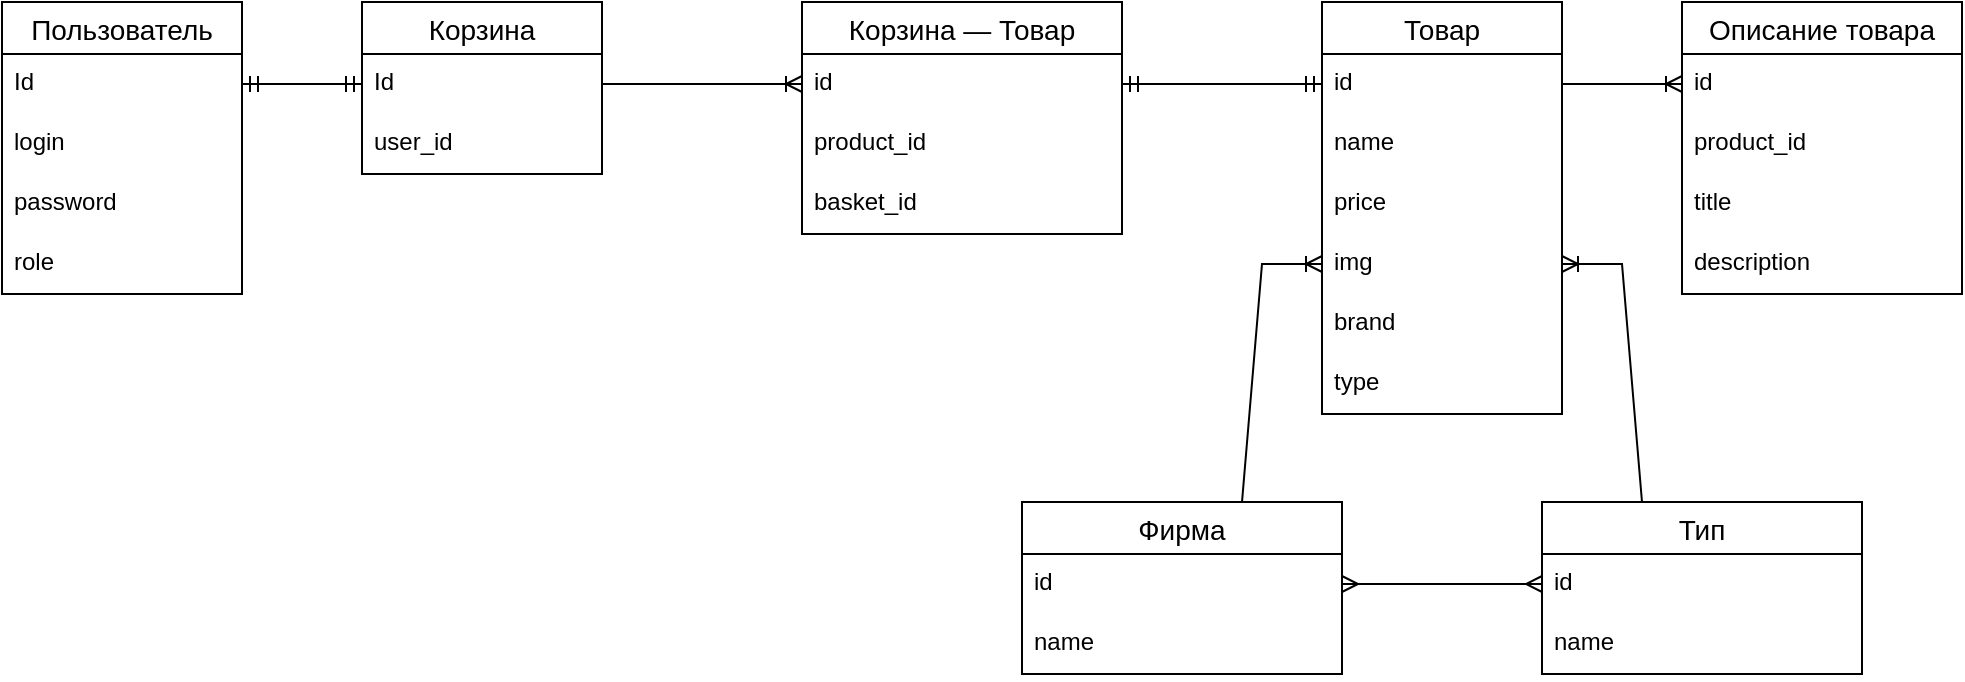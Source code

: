 <mxfile version="20.8.15" type="device"><diagram name="Страница 1" id="oa2RlY1B4k1ThMidUeZM"><mxGraphModel dx="2074" dy="756" grid="1" gridSize="10" guides="1" tooltips="1" connect="1" arrows="1" fold="1" page="1" pageScale="1" pageWidth="827" pageHeight="1169" math="0" shadow="0"><root><mxCell id="0"/><mxCell id="1" parent="0"/><mxCell id="4LVf3fliDxz_1lCjLFMi-1" value="Пользователь" style="swimlane;fontStyle=0;childLayout=stackLayout;horizontal=1;startSize=26;horizontalStack=0;resizeParent=1;resizeParentMax=0;resizeLast=0;collapsible=1;marginBottom=0;align=center;fontSize=14;" parent="1" vertex="1"><mxGeometry x="150" y="40" width="120" height="146" as="geometry"/></mxCell><mxCell id="4LVf3fliDxz_1lCjLFMi-2" value="Id" style="text;strokeColor=none;fillColor=none;spacingLeft=4;spacingRight=4;overflow=hidden;rotatable=0;points=[[0,0.5],[1,0.5]];portConstraint=eastwest;fontSize=12;" parent="4LVf3fliDxz_1lCjLFMi-1" vertex="1"><mxGeometry y="26" width="120" height="30" as="geometry"/></mxCell><mxCell id="4LVf3fliDxz_1lCjLFMi-3" value="login" style="text;strokeColor=none;fillColor=none;spacingLeft=4;spacingRight=4;overflow=hidden;rotatable=0;points=[[0,0.5],[1,0.5]];portConstraint=eastwest;fontSize=12;" parent="4LVf3fliDxz_1lCjLFMi-1" vertex="1"><mxGeometry y="56" width="120" height="30" as="geometry"/></mxCell><mxCell id="4LVf3fliDxz_1lCjLFMi-4" value="password" style="text;strokeColor=none;fillColor=none;spacingLeft=4;spacingRight=4;overflow=hidden;rotatable=0;points=[[0,0.5],[1,0.5]];portConstraint=eastwest;fontSize=12;" parent="4LVf3fliDxz_1lCjLFMi-1" vertex="1"><mxGeometry y="86" width="120" height="30" as="geometry"/></mxCell><mxCell id="4LVf3fliDxz_1lCjLFMi-7" value="role" style="text;strokeColor=none;fillColor=none;spacingLeft=4;spacingRight=4;overflow=hidden;rotatable=0;points=[[0,0.5],[1,0.5]];portConstraint=eastwest;fontSize=12;" parent="4LVf3fliDxz_1lCjLFMi-1" vertex="1"><mxGeometry y="116" width="120" height="30" as="geometry"/></mxCell><mxCell id="4LVf3fliDxz_1lCjLFMi-8" value="Корзина" style="swimlane;fontStyle=0;childLayout=stackLayout;horizontal=1;startSize=26;horizontalStack=0;resizeParent=1;resizeParentMax=0;resizeLast=0;collapsible=1;marginBottom=0;align=center;fontSize=14;" parent="1" vertex="1"><mxGeometry x="330" y="40" width="120" height="86" as="geometry"/></mxCell><mxCell id="4LVf3fliDxz_1lCjLFMi-9" value="Id" style="text;strokeColor=none;fillColor=none;spacingLeft=4;spacingRight=4;overflow=hidden;rotatable=0;points=[[0,0.5],[1,0.5]];portConstraint=eastwest;fontSize=12;" parent="4LVf3fliDxz_1lCjLFMi-8" vertex="1"><mxGeometry y="26" width="120" height="30" as="geometry"/></mxCell><mxCell id="4LVf3fliDxz_1lCjLFMi-10" value="user_id" style="text;strokeColor=none;fillColor=none;spacingLeft=4;spacingRight=4;overflow=hidden;rotatable=0;points=[[0,0.5],[1,0.5]];portConstraint=eastwest;fontSize=12;" parent="4LVf3fliDxz_1lCjLFMi-8" vertex="1"><mxGeometry y="56" width="120" height="30" as="geometry"/></mxCell><mxCell id="4LVf3fliDxz_1lCjLFMi-13" value="" style="edgeStyle=entityRelationEdgeStyle;fontSize=12;html=1;endArrow=ERmandOne;startArrow=ERmandOne;rounded=0;exitX=1;exitY=0.5;exitDx=0;exitDy=0;entryX=0;entryY=0.5;entryDx=0;entryDy=0;" parent="1" source="4LVf3fliDxz_1lCjLFMi-2" target="4LVf3fliDxz_1lCjLFMi-9" edge="1"><mxGeometry width="100" height="100" relative="1" as="geometry"><mxPoint x="360" y="440" as="sourcePoint"/><mxPoint x="460" y="340" as="targetPoint"/></mxGeometry></mxCell><mxCell id="4LVf3fliDxz_1lCjLFMi-14" value="Товар" style="swimlane;fontStyle=0;childLayout=stackLayout;horizontal=1;startSize=26;horizontalStack=0;resizeParent=1;resizeParentMax=0;resizeLast=0;collapsible=1;marginBottom=0;align=center;fontSize=14;" parent="1" vertex="1"><mxGeometry x="810" y="40" width="120" height="206" as="geometry"/></mxCell><mxCell id="4LVf3fliDxz_1lCjLFMi-15" value="id" style="text;strokeColor=none;fillColor=none;spacingLeft=4;spacingRight=4;overflow=hidden;rotatable=0;points=[[0,0.5],[1,0.5]];portConstraint=eastwest;fontSize=12;" parent="4LVf3fliDxz_1lCjLFMi-14" vertex="1"><mxGeometry y="26" width="120" height="30" as="geometry"/></mxCell><mxCell id="4LVf3fliDxz_1lCjLFMi-16" value="name" style="text;strokeColor=none;fillColor=none;spacingLeft=4;spacingRight=4;overflow=hidden;rotatable=0;points=[[0,0.5],[1,0.5]];portConstraint=eastwest;fontSize=12;" parent="4LVf3fliDxz_1lCjLFMi-14" vertex="1"><mxGeometry y="56" width="120" height="30" as="geometry"/></mxCell><mxCell id="4LVf3fliDxz_1lCjLFMi-17" value="price" style="text;strokeColor=none;fillColor=none;spacingLeft=4;spacingRight=4;overflow=hidden;rotatable=0;points=[[0,0.5],[1,0.5]];portConstraint=eastwest;fontSize=12;" parent="4LVf3fliDxz_1lCjLFMi-14" vertex="1"><mxGeometry y="86" width="120" height="30" as="geometry"/></mxCell><mxCell id="4LVf3fliDxz_1lCjLFMi-19" value="img" style="text;strokeColor=none;fillColor=none;spacingLeft=4;spacingRight=4;overflow=hidden;rotatable=0;points=[[0,0.5],[1,0.5]];portConstraint=eastwest;fontSize=12;" parent="4LVf3fliDxz_1lCjLFMi-14" vertex="1"><mxGeometry y="116" width="120" height="30" as="geometry"/></mxCell><mxCell id="rTJbIqsuHbZrVH6nDI8x-12" value="brand" style="text;strokeColor=none;fillColor=none;spacingLeft=4;spacingRight=4;overflow=hidden;rotatable=0;points=[[0,0.5],[1,0.5]];portConstraint=eastwest;fontSize=12;" vertex="1" parent="4LVf3fliDxz_1lCjLFMi-14"><mxGeometry y="146" width="120" height="30" as="geometry"/></mxCell><mxCell id="rTJbIqsuHbZrVH6nDI8x-13" value="type" style="text;strokeColor=none;fillColor=none;spacingLeft=4;spacingRight=4;overflow=hidden;rotatable=0;points=[[0,0.5],[1,0.5]];portConstraint=eastwest;fontSize=12;" vertex="1" parent="4LVf3fliDxz_1lCjLFMi-14"><mxGeometry y="176" width="120" height="30" as="geometry"/></mxCell><mxCell id="4LVf3fliDxz_1lCjLFMi-20" value="Описание товара" style="swimlane;fontStyle=0;childLayout=stackLayout;horizontal=1;startSize=26;horizontalStack=0;resizeParent=1;resizeParentMax=0;resizeLast=0;collapsible=1;marginBottom=0;align=center;fontSize=14;" parent="1" vertex="1"><mxGeometry x="990" y="40" width="140" height="146" as="geometry"/></mxCell><mxCell id="4LVf3fliDxz_1lCjLFMi-21" value="id" style="text;strokeColor=none;fillColor=none;spacingLeft=4;spacingRight=4;overflow=hidden;rotatable=0;points=[[0,0.5],[1,0.5]];portConstraint=eastwest;fontSize=12;" parent="4LVf3fliDxz_1lCjLFMi-20" vertex="1"><mxGeometry y="26" width="140" height="30" as="geometry"/></mxCell><mxCell id="4LVf3fliDxz_1lCjLFMi-22" value="product_id" style="text;strokeColor=none;fillColor=none;spacingLeft=4;spacingRight=4;overflow=hidden;rotatable=0;points=[[0,0.5],[1,0.5]];portConstraint=eastwest;fontSize=12;" parent="4LVf3fliDxz_1lCjLFMi-20" vertex="1"><mxGeometry y="56" width="140" height="30" as="geometry"/></mxCell><mxCell id="4LVf3fliDxz_1lCjLFMi-24" value="title" style="text;strokeColor=none;fillColor=none;spacingLeft=4;spacingRight=4;overflow=hidden;rotatable=0;points=[[0,0.5],[1,0.5]];portConstraint=eastwest;fontSize=12;" parent="4LVf3fliDxz_1lCjLFMi-20" vertex="1"><mxGeometry y="86" width="140" height="30" as="geometry"/></mxCell><mxCell id="4LVf3fliDxz_1lCjLFMi-23" value="description" style="text;strokeColor=none;fillColor=none;spacingLeft=4;spacingRight=4;overflow=hidden;rotatable=0;points=[[0,0.5],[1,0.5]];portConstraint=eastwest;fontSize=12;" parent="4LVf3fliDxz_1lCjLFMi-20" vertex="1"><mxGeometry y="116" width="140" height="30" as="geometry"/></mxCell><mxCell id="4LVf3fliDxz_1lCjLFMi-26" value="" style="edgeStyle=entityRelationEdgeStyle;fontSize=12;html=1;endArrow=ERoneToMany;rounded=0;exitX=1;exitY=0.5;exitDx=0;exitDy=0;entryX=0;entryY=0.5;entryDx=0;entryDy=0;" parent="1" source="4LVf3fliDxz_1lCjLFMi-15" target="4LVf3fliDxz_1lCjLFMi-21" edge="1"><mxGeometry width="100" height="100" relative="1" as="geometry"><mxPoint x="1020" y="60" as="sourcePoint"/><mxPoint x="990" y="130" as="targetPoint"/></mxGeometry></mxCell><mxCell id="4LVf3fliDxz_1lCjLFMi-27" value="Корзина — Товар" style="swimlane;fontStyle=0;childLayout=stackLayout;horizontal=1;startSize=26;horizontalStack=0;resizeParent=1;resizeParentMax=0;resizeLast=0;collapsible=1;marginBottom=0;align=center;fontSize=14;" parent="1" vertex="1"><mxGeometry x="550" y="40" width="160" height="116" as="geometry"/></mxCell><mxCell id="4LVf3fliDxz_1lCjLFMi-28" value="id" style="text;strokeColor=none;fillColor=none;spacingLeft=4;spacingRight=4;overflow=hidden;rotatable=0;points=[[0,0.5],[1,0.5]];portConstraint=eastwest;fontSize=12;" parent="4LVf3fliDxz_1lCjLFMi-27" vertex="1"><mxGeometry y="26" width="160" height="30" as="geometry"/></mxCell><mxCell id="4LVf3fliDxz_1lCjLFMi-29" value="product_id" style="text;strokeColor=none;fillColor=none;spacingLeft=4;spacingRight=4;overflow=hidden;rotatable=0;points=[[0,0.5],[1,0.5]];portConstraint=eastwest;fontSize=12;" parent="4LVf3fliDxz_1lCjLFMi-27" vertex="1"><mxGeometry y="56" width="160" height="30" as="geometry"/></mxCell><mxCell id="4LVf3fliDxz_1lCjLFMi-30" value="basket_id" style="text;strokeColor=none;fillColor=none;spacingLeft=4;spacingRight=4;overflow=hidden;rotatable=0;points=[[0,0.5],[1,0.5]];portConstraint=eastwest;fontSize=12;" parent="4LVf3fliDxz_1lCjLFMi-27" vertex="1"><mxGeometry y="86" width="160" height="30" as="geometry"/></mxCell><mxCell id="4LVf3fliDxz_1lCjLFMi-31" value="" style="edgeStyle=entityRelationEdgeStyle;fontSize=12;html=1;endArrow=ERoneToMany;rounded=0;exitX=1;exitY=0.5;exitDx=0;exitDy=0;entryX=0;entryY=0.5;entryDx=0;entryDy=0;" parent="1" source="4LVf3fliDxz_1lCjLFMi-9" target="4LVf3fliDxz_1lCjLFMi-28" edge="1"><mxGeometry width="100" height="100" relative="1" as="geometry"><mxPoint x="360" y="240" as="sourcePoint"/><mxPoint x="460" y="140" as="targetPoint"/></mxGeometry></mxCell><mxCell id="4LVf3fliDxz_1lCjLFMi-32" value="" style="edgeStyle=entityRelationEdgeStyle;fontSize=12;html=1;endArrow=ERmandOne;startArrow=ERmandOne;rounded=0;entryX=1;entryY=0.5;entryDx=0;entryDy=0;exitX=0;exitY=0.5;exitDx=0;exitDy=0;" parent="1" source="4LVf3fliDxz_1lCjLFMi-15" target="4LVf3fliDxz_1lCjLFMi-28" edge="1"><mxGeometry width="100" height="100" relative="1" as="geometry"><mxPoint x="360" y="240" as="sourcePoint"/><mxPoint x="460" y="140" as="targetPoint"/></mxGeometry></mxCell><mxCell id="rTJbIqsuHbZrVH6nDI8x-1" value="Фирма" style="swimlane;fontStyle=0;childLayout=stackLayout;horizontal=1;startSize=26;horizontalStack=0;resizeParent=1;resizeParentMax=0;resizeLast=0;collapsible=1;marginBottom=0;align=center;fontSize=14;" vertex="1" parent="1"><mxGeometry x="660" y="290" width="160" height="86" as="geometry"/></mxCell><mxCell id="rTJbIqsuHbZrVH6nDI8x-2" value="id" style="text;strokeColor=none;fillColor=none;spacingLeft=4;spacingRight=4;overflow=hidden;rotatable=0;points=[[0,0.5],[1,0.5]];portConstraint=eastwest;fontSize=12;" vertex="1" parent="rTJbIqsuHbZrVH6nDI8x-1"><mxGeometry y="26" width="160" height="30" as="geometry"/></mxCell><mxCell id="rTJbIqsuHbZrVH6nDI8x-3" value="name" style="text;strokeColor=none;fillColor=none;spacingLeft=4;spacingRight=4;overflow=hidden;rotatable=0;points=[[0,0.5],[1,0.5]];portConstraint=eastwest;fontSize=12;" vertex="1" parent="rTJbIqsuHbZrVH6nDI8x-1"><mxGeometry y="56" width="160" height="30" as="geometry"/></mxCell><mxCell id="rTJbIqsuHbZrVH6nDI8x-5" value="Тип" style="swimlane;fontStyle=0;childLayout=stackLayout;horizontal=1;startSize=26;horizontalStack=0;resizeParent=1;resizeParentMax=0;resizeLast=0;collapsible=1;marginBottom=0;align=center;fontSize=14;" vertex="1" parent="1"><mxGeometry x="920" y="290" width="160" height="86" as="geometry"/></mxCell><mxCell id="rTJbIqsuHbZrVH6nDI8x-6" value="id" style="text;strokeColor=none;fillColor=none;spacingLeft=4;spacingRight=4;overflow=hidden;rotatable=0;points=[[0,0.5],[1,0.5]];portConstraint=eastwest;fontSize=12;" vertex="1" parent="rTJbIqsuHbZrVH6nDI8x-5"><mxGeometry y="26" width="160" height="30" as="geometry"/></mxCell><mxCell id="rTJbIqsuHbZrVH6nDI8x-7" value="name" style="text;strokeColor=none;fillColor=none;spacingLeft=4;spacingRight=4;overflow=hidden;rotatable=0;points=[[0,0.5],[1,0.5]];portConstraint=eastwest;fontSize=12;" vertex="1" parent="rTJbIqsuHbZrVH6nDI8x-5"><mxGeometry y="56" width="160" height="30" as="geometry"/></mxCell><mxCell id="rTJbIqsuHbZrVH6nDI8x-9" value="" style="edgeStyle=entityRelationEdgeStyle;fontSize=12;html=1;endArrow=ERoneToMany;rounded=0;exitX=0.5;exitY=0;exitDx=0;exitDy=0;entryX=0;entryY=0.5;entryDx=0;entryDy=0;" edge="1" parent="1" source="rTJbIqsuHbZrVH6nDI8x-1" target="4LVf3fliDxz_1lCjLFMi-19"><mxGeometry width="100" height="100" relative="1" as="geometry"><mxPoint x="780" y="440" as="sourcePoint"/><mxPoint x="880" y="340" as="targetPoint"/></mxGeometry></mxCell><mxCell id="rTJbIqsuHbZrVH6nDI8x-10" value="" style="edgeStyle=entityRelationEdgeStyle;fontSize=12;html=1;endArrow=ERoneToMany;rounded=0;entryX=1;entryY=0.5;entryDx=0;entryDy=0;exitX=0.5;exitY=0;exitDx=0;exitDy=0;" edge="1" parent="1" source="rTJbIqsuHbZrVH6nDI8x-5" target="4LVf3fliDxz_1lCjLFMi-19"><mxGeometry width="100" height="100" relative="1" as="geometry"><mxPoint x="780" y="440" as="sourcePoint"/><mxPoint x="880" y="340" as="targetPoint"/></mxGeometry></mxCell><mxCell id="rTJbIqsuHbZrVH6nDI8x-11" value="" style="edgeStyle=entityRelationEdgeStyle;fontSize=12;html=1;endArrow=ERmany;startArrow=ERmany;rounded=0;entryX=0;entryY=0.5;entryDx=0;entryDy=0;exitX=1;exitY=0.5;exitDx=0;exitDy=0;" edge="1" parent="1" source="rTJbIqsuHbZrVH6nDI8x-2" target="rTJbIqsuHbZrVH6nDI8x-6"><mxGeometry width="100" height="100" relative="1" as="geometry"><mxPoint x="780" y="440" as="sourcePoint"/><mxPoint x="880" y="340" as="targetPoint"/></mxGeometry></mxCell></root></mxGraphModel></diagram></mxfile>